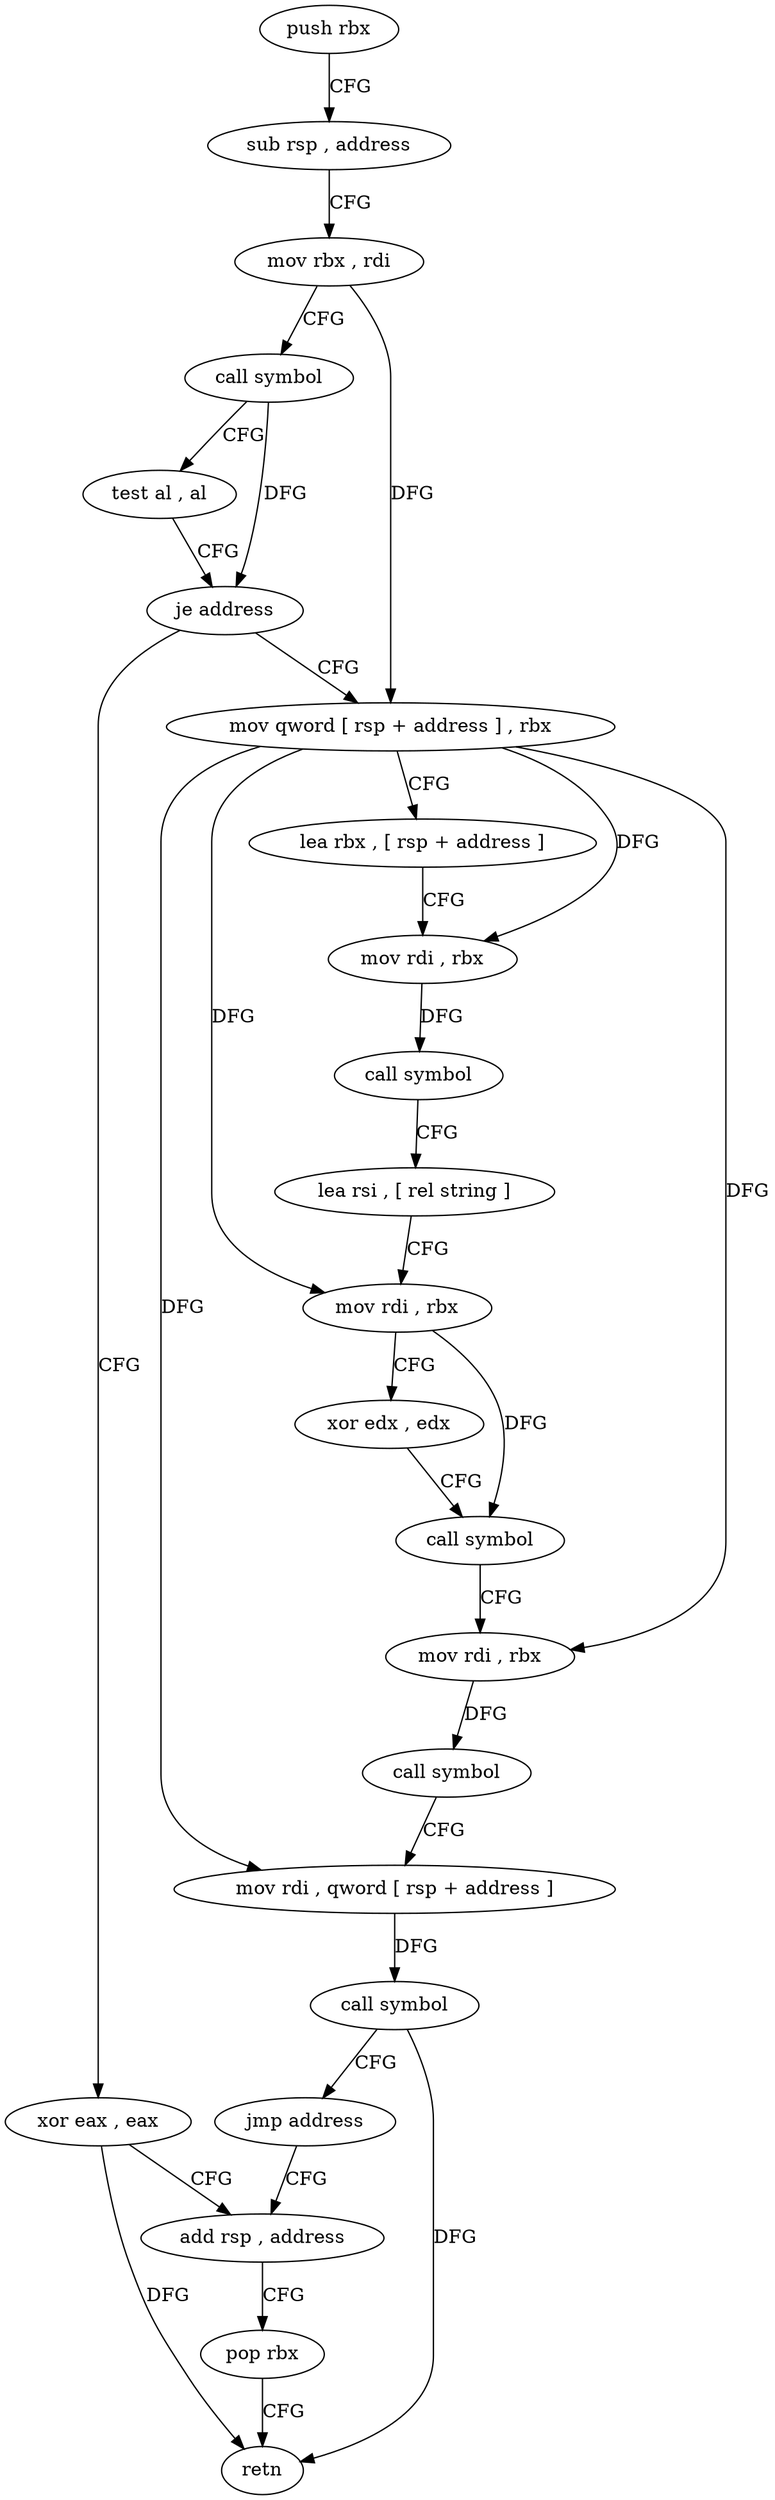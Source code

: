 digraph "func" {
"89360" [label = "push rbx" ]
"89361" [label = "sub rsp , address" ]
"89365" [label = "mov rbx , rdi" ]
"89368" [label = "call symbol" ]
"89373" [label = "test al , al" ]
"89375" [label = "je address" ]
"89432" [label = "xor eax , eax" ]
"89377" [label = "mov qword [ rsp + address ] , rbx" ]
"89434" [label = "add rsp , address" ]
"89382" [label = "lea rbx , [ rsp + address ]" ]
"89387" [label = "mov rdi , rbx" ]
"89390" [label = "call symbol" ]
"89395" [label = "lea rsi , [ rel string ]" ]
"89402" [label = "mov rdi , rbx" ]
"89405" [label = "xor edx , edx" ]
"89407" [label = "call symbol" ]
"89412" [label = "mov rdi , rbx" ]
"89415" [label = "call symbol" ]
"89420" [label = "mov rdi , qword [ rsp + address ]" ]
"89425" [label = "call symbol" ]
"89430" [label = "jmp address" ]
"89438" [label = "pop rbx" ]
"89439" [label = "retn" ]
"89360" -> "89361" [ label = "CFG" ]
"89361" -> "89365" [ label = "CFG" ]
"89365" -> "89368" [ label = "CFG" ]
"89365" -> "89377" [ label = "DFG" ]
"89368" -> "89373" [ label = "CFG" ]
"89368" -> "89375" [ label = "DFG" ]
"89373" -> "89375" [ label = "CFG" ]
"89375" -> "89432" [ label = "CFG" ]
"89375" -> "89377" [ label = "CFG" ]
"89432" -> "89434" [ label = "CFG" ]
"89432" -> "89439" [ label = "DFG" ]
"89377" -> "89382" [ label = "CFG" ]
"89377" -> "89420" [ label = "DFG" ]
"89377" -> "89387" [ label = "DFG" ]
"89377" -> "89402" [ label = "DFG" ]
"89377" -> "89412" [ label = "DFG" ]
"89434" -> "89438" [ label = "CFG" ]
"89382" -> "89387" [ label = "CFG" ]
"89387" -> "89390" [ label = "DFG" ]
"89390" -> "89395" [ label = "CFG" ]
"89395" -> "89402" [ label = "CFG" ]
"89402" -> "89405" [ label = "CFG" ]
"89402" -> "89407" [ label = "DFG" ]
"89405" -> "89407" [ label = "CFG" ]
"89407" -> "89412" [ label = "CFG" ]
"89412" -> "89415" [ label = "DFG" ]
"89415" -> "89420" [ label = "CFG" ]
"89420" -> "89425" [ label = "DFG" ]
"89425" -> "89430" [ label = "CFG" ]
"89425" -> "89439" [ label = "DFG" ]
"89430" -> "89434" [ label = "CFG" ]
"89438" -> "89439" [ label = "CFG" ]
}
